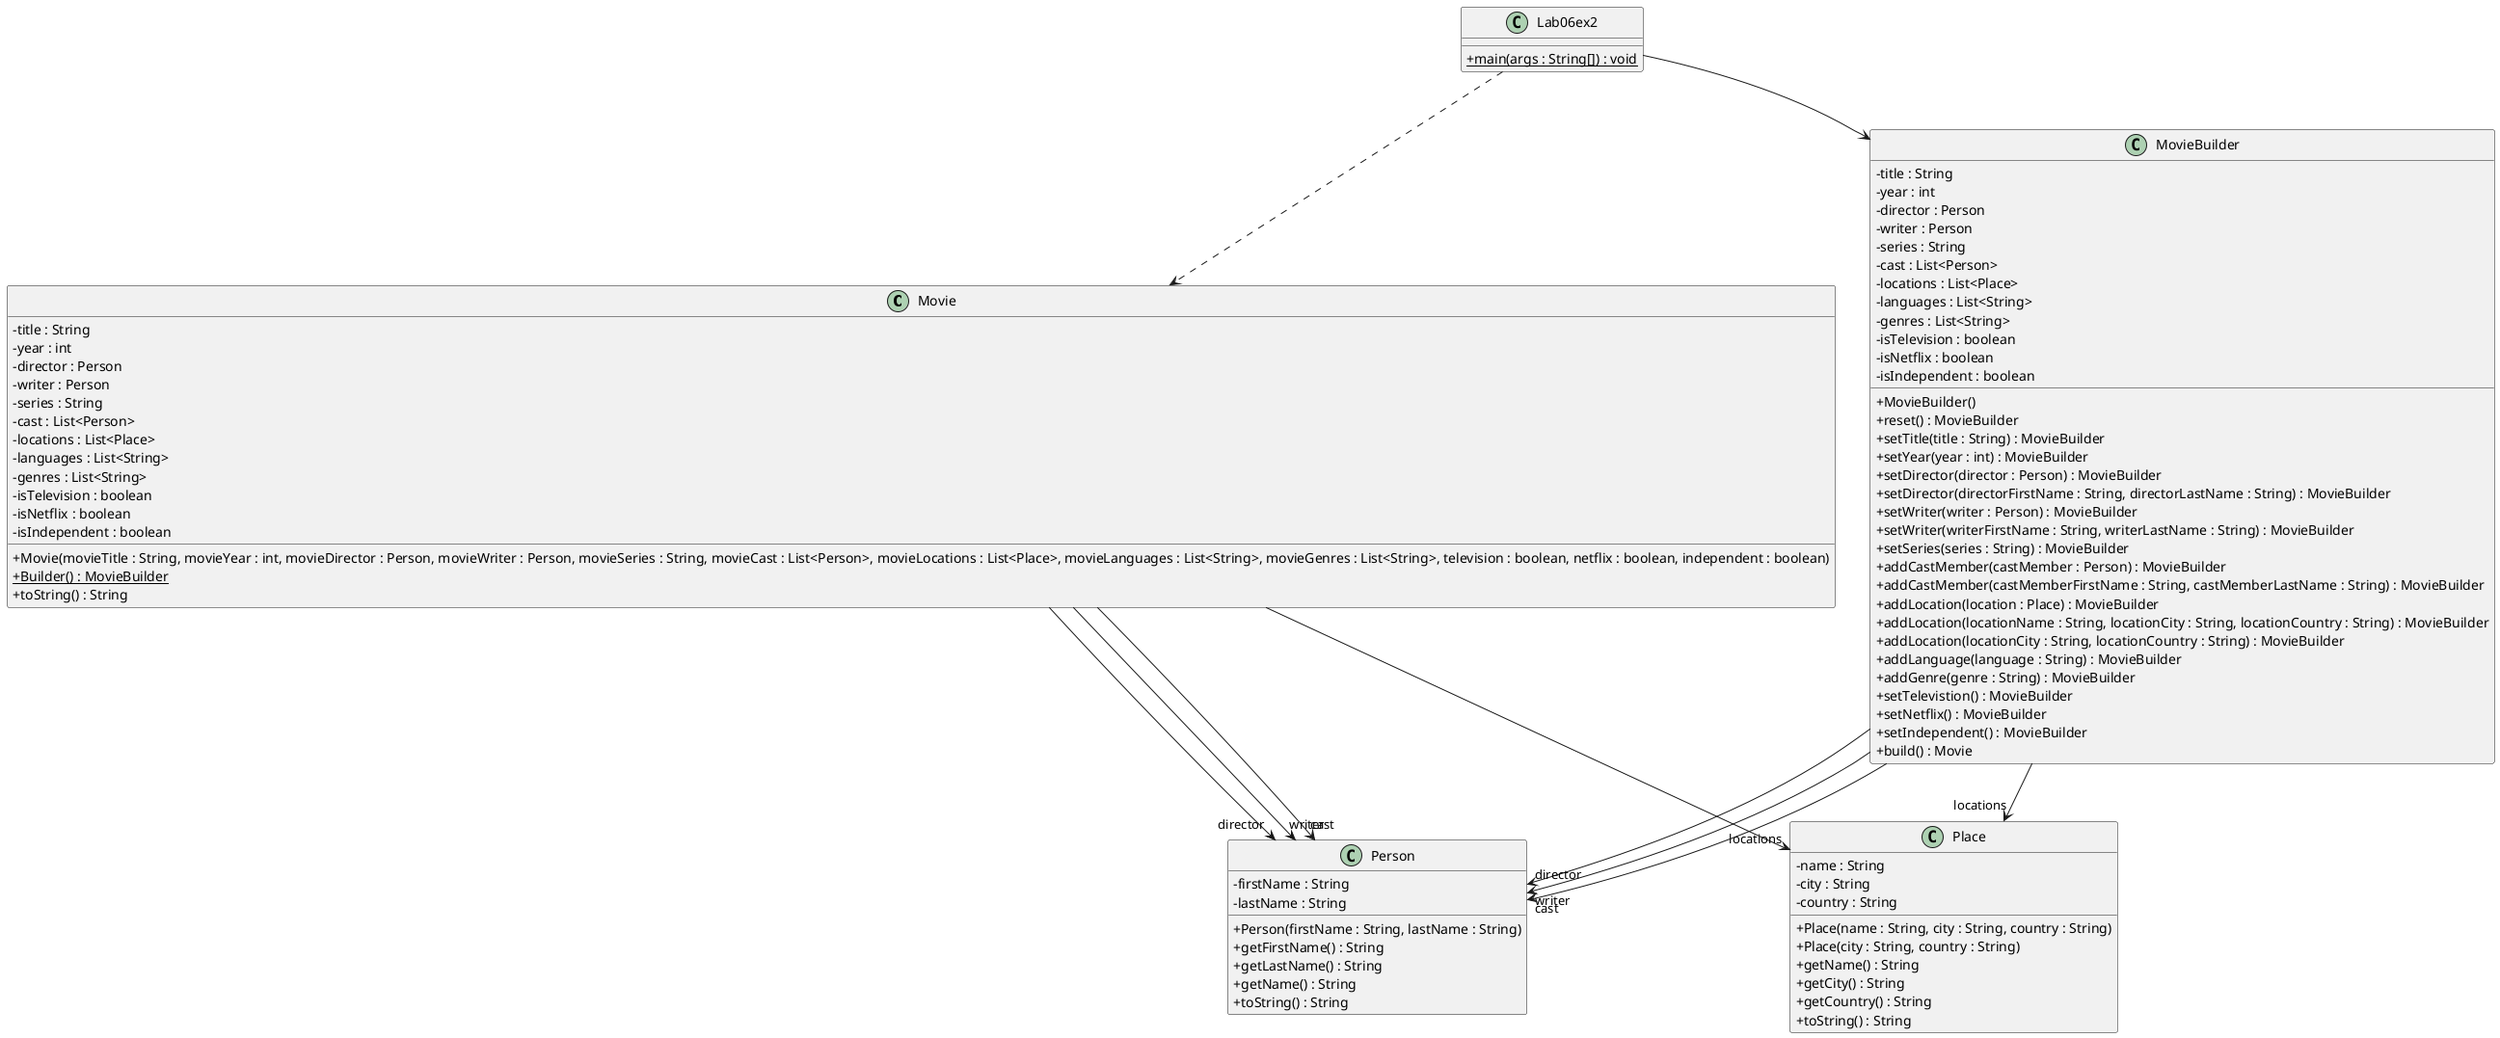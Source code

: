 @startuml
skinparam classAttributeIconSize 0
class Movie{
- title : String
- year : int
- director : Person
- writer : Person
- series : String
- cast : List<Person>
- locations : List<Place>
- languages : List<String>
- genres : List<String>
- isTelevision : boolean
- isNetflix : boolean
- isIndependent : boolean
+ Movie(movieTitle : String, movieYear : int, movieDirector : Person, movieWriter : Person, movieSeries : String, movieCast : List<Person>, movieLocations : List<Place>, movieLanguages : List<String>, movieGenres : List<String>, television : boolean, netflix : boolean, independent : boolean)
+ {static} Builder() : MovieBuilder
+ toString() : String
}
class Person{
- firstName : String
- lastName : String
+ Person(firstName : String, lastName : String)
+ getFirstName() : String
+ getLastName() : String
+ getName() : String
+ toString() : String
}
class Place{
- name : String
- city : String
- country : String
+ Place(name : String, city : String, country : String)
+ Place(city : String, country : String)
+ getName() : String
+ getCity() : String
+ getCountry() : String
+ toString() : String
}
class Lab06ex2{
+ {static} main(args : String[]) : void
}
class MovieBuilder{
- title : String
- year : int
- director : Person
- writer : Person
- series : String
- cast : List<Person>
- locations : List<Place>
- languages : List<String>
- genres : List<String>
- isTelevision : boolean
- isNetflix : boolean
- isIndependent : boolean
+ MovieBuilder()
+ reset() : MovieBuilder
+ setTitle(title : String) : MovieBuilder
+ setYear(year : int) : MovieBuilder
+ setDirector(director : Person) : MovieBuilder
+ setDirector(directorFirstName : String, directorLastName : String) : MovieBuilder
+ setWriter(writer : Person) : MovieBuilder
+ setWriter(writerFirstName : String, writerLastName : String) : MovieBuilder
+ setSeries(series : String) : MovieBuilder
+ addCastMember(castMember : Person) : MovieBuilder
+ addCastMember(castMemberFirstName : String, castMemberLastName : String) : MovieBuilder
+ addLocation(location : Place) : MovieBuilder
+ addLocation(locationName : String, locationCity : String, locationCountry : String) : MovieBuilder
+ addLocation(locationCity : String, locationCountry : String) : MovieBuilder
+ addLanguage(language : String) : MovieBuilder
+ addGenre(genre : String) : MovieBuilder
+ setTelevistion() : MovieBuilder
+ setNetflix() : MovieBuilder
+ setIndependent() : MovieBuilder
+ build() : Movie
}
Movie--> "director" Person
Movie--> "writer" Person
Movie--> "cast" Person
Movie--> "locations" Place
MovieBuilder--> "director" Person
MovieBuilder--> "writer" Person
MovieBuilder--> "cast" Person
MovieBuilder--> "locations" Place
Lab06ex2-->MovieBuilder
Lab06ex2..>Movie

@enduml